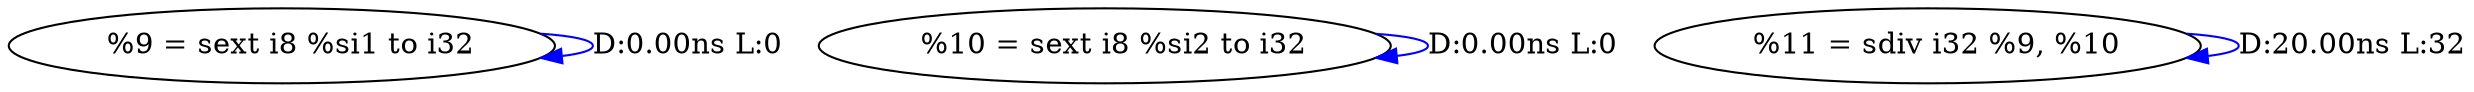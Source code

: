 digraph {
Node0x2b5e740[label="  %9 = sext i8 %si1 to i32"];
Node0x2b5e740 -> Node0x2b5e740[label="D:0.00ns L:0",color=blue];
Node0x2b5e820[label="  %10 = sext i8 %si2 to i32"];
Node0x2b5e820 -> Node0x2b5e820[label="D:0.00ns L:0",color=blue];
Node0x2b5e900[label="  %11 = sdiv i32 %9, %10"];
Node0x2b5e900 -> Node0x2b5e900[label="D:20.00ns L:32",color=blue];
}
